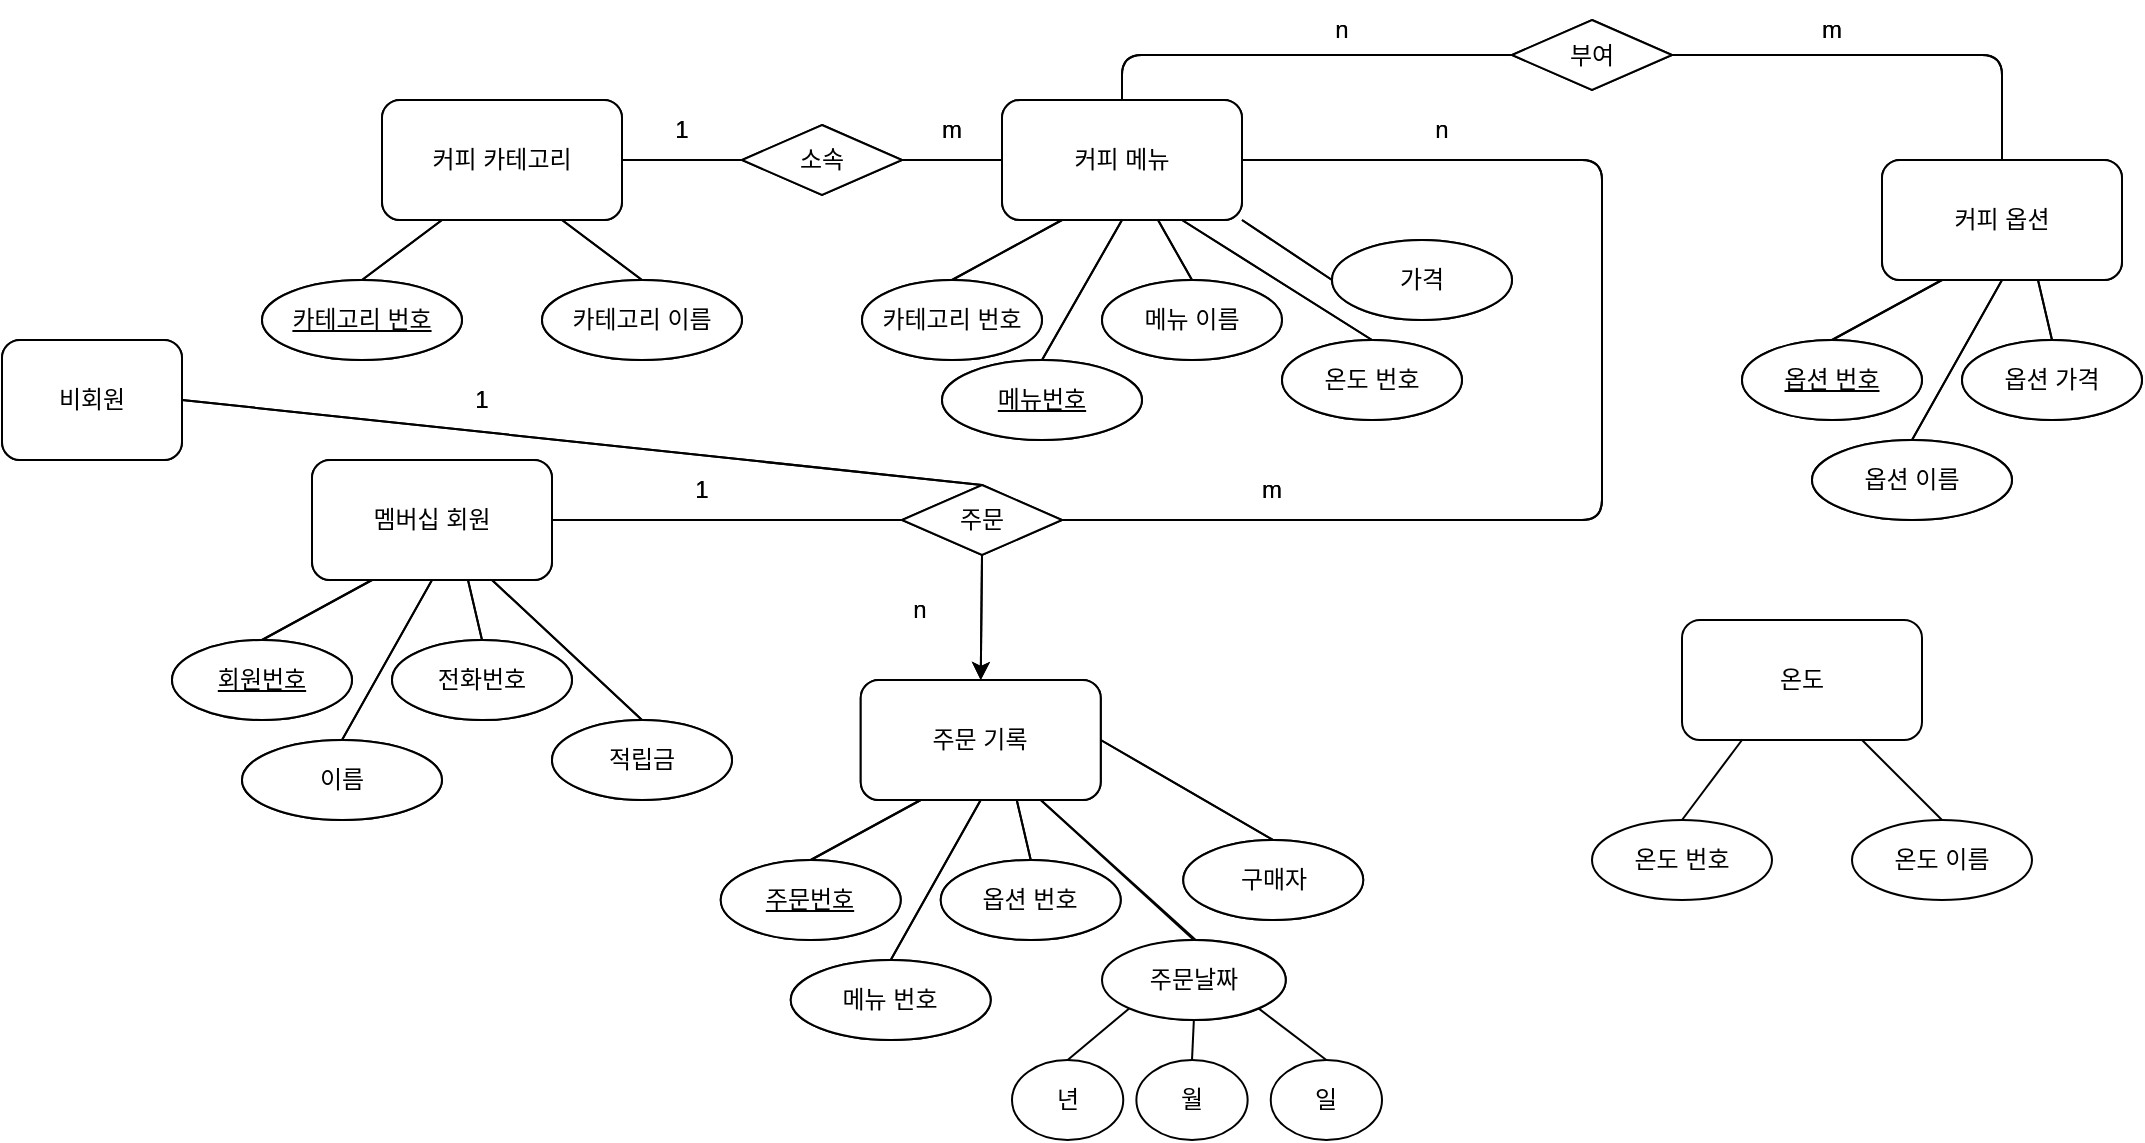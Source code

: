 <mxfile version="19.0.3" type="github">
  <diagram id="R2lEEEUBdFMjLlhIrx00" name="Page-1">
    <mxGraphModel dx="2249" dy="1931" grid="1" gridSize="10" guides="1" tooltips="1" connect="1" arrows="1" fold="1" page="1" pageScale="1" pageWidth="827" pageHeight="1169" math="0" shadow="0" extFonts="Permanent Marker^https://fonts.googleapis.com/css?family=Permanent+Marker">
      <root>
        <mxCell id="0" />
        <mxCell id="1" parent="0" />
        <mxCell id="VNDyjXSrR8N72qDSLMql-7" value="커피 카테고리" style="rounded=1;whiteSpace=wrap;html=1;gradientColor=none;direction=east;rotation=0;flipV=1;flipH=1;" parent="1" vertex="1">
          <mxGeometry x="-350" y="-820" width="120" height="60" as="geometry" />
        </mxCell>
        <mxCell id="VNDyjXSrR8N72qDSLMql-9" value="" style="endArrow=none;html=1;rounded=0;exitX=0.5;exitY=0;exitDx=0;exitDy=0;entryX=0.25;entryY=1;entryDx=0;entryDy=0;" parent="1" source="VNDyjXSrR8N72qDSLMql-10" target="VNDyjXSrR8N72qDSLMql-7" edge="1">
          <mxGeometry width="50" height="50" relative="1" as="geometry">
            <mxPoint x="-370" y="-690" as="sourcePoint" />
            <mxPoint x="-270" y="-780" as="targetPoint" />
          </mxGeometry>
        </mxCell>
        <mxCell id="VNDyjXSrR8N72qDSLMql-10" value="&lt;u&gt;카테고리 번호&lt;/u&gt;" style="ellipse;whiteSpace=wrap;html=1;rounded=0;" parent="1" vertex="1">
          <mxGeometry x="-410" y="-730" width="100" height="40" as="geometry" />
        </mxCell>
        <mxCell id="VNDyjXSrR8N72qDSLMql-12" value="카테고리 이름" style="ellipse;whiteSpace=wrap;html=1;rounded=0;" parent="1" vertex="1">
          <mxGeometry x="-270" y="-730" width="100" height="40" as="geometry" />
        </mxCell>
        <mxCell id="VNDyjXSrR8N72qDSLMql-13" value="" style="endArrow=none;html=1;rounded=0;exitX=0.5;exitY=0;exitDx=0;exitDy=0;entryX=0.75;entryY=1;entryDx=0;entryDy=0;" parent="1" source="VNDyjXSrR8N72qDSLMql-12" target="VNDyjXSrR8N72qDSLMql-7" edge="1">
          <mxGeometry width="50" height="50" relative="1" as="geometry">
            <mxPoint x="-100" y="-570" as="sourcePoint" />
            <mxPoint x="-50" y="-620" as="targetPoint" />
          </mxGeometry>
        </mxCell>
        <mxCell id="VNDyjXSrR8N72qDSLMql-14" value="커피 메뉴" style="rounded=1;whiteSpace=wrap;html=1;" parent="1" vertex="1">
          <mxGeometry x="-40" y="-820" width="120" height="60" as="geometry" />
        </mxCell>
        <mxCell id="VNDyjXSrR8N72qDSLMql-15" value="" style="endArrow=none;html=1;rounded=0;exitX=0.5;exitY=0;exitDx=0;exitDy=0;entryX=0.25;entryY=1;entryDx=0;entryDy=0;" parent="1" source="VNDyjXSrR8N72qDSLMql-16" target="VNDyjXSrR8N72qDSLMql-14" edge="1">
          <mxGeometry width="50" height="50" relative="1" as="geometry">
            <mxPoint x="-40" y="-690" as="sourcePoint" />
            <mxPoint x="10" y="-760" as="targetPoint" />
          </mxGeometry>
        </mxCell>
        <mxCell id="VNDyjXSrR8N72qDSLMql-16" value="카테고리 번호" style="ellipse;whiteSpace=wrap;html=1;rounded=0;" parent="1" vertex="1">
          <mxGeometry x="-110" y="-730" width="90" height="40" as="geometry" />
        </mxCell>
        <mxCell id="VNDyjXSrR8N72qDSLMql-17" value="&lt;u&gt;메뉴번호&lt;/u&gt;" style="ellipse;whiteSpace=wrap;html=1;rounded=0;" parent="1" vertex="1">
          <mxGeometry x="-70" y="-690" width="100" height="40" as="geometry" />
        </mxCell>
        <mxCell id="VNDyjXSrR8N72qDSLMql-18" value="" style="endArrow=none;html=1;rounded=0;exitX=0.5;exitY=0;exitDx=0;exitDy=0;entryX=0.5;entryY=1;entryDx=0;entryDy=0;" parent="1" source="VNDyjXSrR8N72qDSLMql-17" target="VNDyjXSrR8N72qDSLMql-14" edge="1">
          <mxGeometry width="50" height="50" relative="1" as="geometry">
            <mxPoint x="230" y="-570" as="sourcePoint" />
            <mxPoint x="10" y="-760" as="targetPoint" />
          </mxGeometry>
        </mxCell>
        <mxCell id="VNDyjXSrR8N72qDSLMql-19" value="메뉴 이름" style="ellipse;whiteSpace=wrap;html=1;rounded=0;" parent="1" vertex="1">
          <mxGeometry x="10" y="-730" width="90" height="40" as="geometry" />
        </mxCell>
        <mxCell id="VNDyjXSrR8N72qDSLMql-21" value="" style="endArrow=none;html=1;rounded=0;entryX=0.5;entryY=0;entryDx=0;entryDy=0;exitX=0.65;exitY=1;exitDx=0;exitDy=0;exitPerimeter=0;" parent="1" source="VNDyjXSrR8N72qDSLMql-14" target="VNDyjXSrR8N72qDSLMql-19" edge="1">
          <mxGeometry width="50" height="50" relative="1" as="geometry">
            <mxPoint x="60" y="-750" as="sourcePoint" />
            <mxPoint x="-50" y="-620" as="targetPoint" />
          </mxGeometry>
        </mxCell>
        <mxCell id="VNDyjXSrR8N72qDSLMql-22" value="" style="endArrow=none;html=1;rounded=0;entryX=0.5;entryY=0;entryDx=0;entryDy=0;exitX=0.75;exitY=1;exitDx=0;exitDy=0;" parent="1" source="VNDyjXSrR8N72qDSLMql-14" target="VNDyjXSrR8N72qDSLMql-37" edge="1">
          <mxGeometry width="50" height="50" relative="1" as="geometry">
            <mxPoint x="50" y="-770" as="sourcePoint" />
            <mxPoint x="130" y="-700" as="targetPoint" />
          </mxGeometry>
        </mxCell>
        <mxCell id="VNDyjXSrR8N72qDSLMql-23" value="소속" style="rhombus;whiteSpace=wrap;html=1;rounded=0;" parent="1" vertex="1">
          <mxGeometry x="-170" y="-807.5" width="80" height="35" as="geometry" />
        </mxCell>
        <mxCell id="VNDyjXSrR8N72qDSLMql-24" value="" style="endArrow=none;html=1;rounded=0;exitX=1;exitY=0.5;exitDx=0;exitDy=0;entryX=0;entryY=0.5;entryDx=0;entryDy=0;" parent="1" source="VNDyjXSrR8N72qDSLMql-7" target="VNDyjXSrR8N72qDSLMql-23" edge="1">
          <mxGeometry width="50" height="50" relative="1" as="geometry">
            <mxPoint x="-210" y="-780" as="sourcePoint" />
            <mxPoint x="-50" y="-620" as="targetPoint" />
          </mxGeometry>
        </mxCell>
        <mxCell id="VNDyjXSrR8N72qDSLMql-25" value="" style="endArrow=none;html=1;rounded=0;exitX=1;exitY=0.5;exitDx=0;exitDy=0;entryX=0;entryY=0.5;entryDx=0;entryDy=0;" parent="1" source="VNDyjXSrR8N72qDSLMql-23" target="VNDyjXSrR8N72qDSLMql-14" edge="1">
          <mxGeometry width="50" height="50" relative="1" as="geometry">
            <mxPoint x="-220" y="-780" as="sourcePoint" />
            <mxPoint x="-160" y="-780" as="targetPoint" />
          </mxGeometry>
        </mxCell>
        <mxCell id="VNDyjXSrR8N72qDSLMql-27" value="멤버십 회원" style="rounded=1;whiteSpace=wrap;html=1;" parent="1" vertex="1">
          <mxGeometry x="-385" y="-640" width="120" height="60" as="geometry" />
        </mxCell>
        <mxCell id="VNDyjXSrR8N72qDSLMql-28" value="" style="endArrow=none;html=1;rounded=0;exitX=0.5;exitY=0;exitDx=0;exitDy=0;entryX=0.25;entryY=1;entryDx=0;entryDy=0;" parent="1" source="VNDyjXSrR8N72qDSLMql-29" target="VNDyjXSrR8N72qDSLMql-27" edge="1">
          <mxGeometry width="50" height="50" relative="1" as="geometry">
            <mxPoint x="-385" y="-510" as="sourcePoint" />
            <mxPoint x="-335" y="-580" as="targetPoint" />
          </mxGeometry>
        </mxCell>
        <mxCell id="VNDyjXSrR8N72qDSLMql-29" value="&lt;u&gt;회원번호&lt;/u&gt;" style="ellipse;whiteSpace=wrap;html=1;rounded=0;" parent="1" vertex="1">
          <mxGeometry x="-455" y="-550" width="90" height="40" as="geometry" />
        </mxCell>
        <mxCell id="VNDyjXSrR8N72qDSLMql-30" value="이름" style="ellipse;whiteSpace=wrap;html=1;rounded=0;" parent="1" vertex="1">
          <mxGeometry x="-420" y="-500" width="100" height="40" as="geometry" />
        </mxCell>
        <mxCell id="VNDyjXSrR8N72qDSLMql-31" value="" style="endArrow=none;html=1;rounded=0;exitX=0.5;exitY=0;exitDx=0;exitDy=0;entryX=0.5;entryY=1;entryDx=0;entryDy=0;" parent="1" source="VNDyjXSrR8N72qDSLMql-30" target="VNDyjXSrR8N72qDSLMql-27" edge="1">
          <mxGeometry width="50" height="50" relative="1" as="geometry">
            <mxPoint x="-115" y="-390" as="sourcePoint" />
            <mxPoint x="-335" y="-580" as="targetPoint" />
          </mxGeometry>
        </mxCell>
        <mxCell id="VNDyjXSrR8N72qDSLMql-32" value="전화번호" style="ellipse;whiteSpace=wrap;html=1;rounded=0;" parent="1" vertex="1">
          <mxGeometry x="-345" y="-550" width="90" height="40" as="geometry" />
        </mxCell>
        <mxCell id="VNDyjXSrR8N72qDSLMql-33" value="적립금" style="ellipse;whiteSpace=wrap;html=1;rounded=0;" parent="1" vertex="1">
          <mxGeometry x="-265" y="-510" width="90" height="40" as="geometry" />
        </mxCell>
        <mxCell id="VNDyjXSrR8N72qDSLMql-34" value="" style="endArrow=none;html=1;rounded=0;entryX=0.5;entryY=0;entryDx=0;entryDy=0;exitX=0.65;exitY=1;exitDx=0;exitDy=0;exitPerimeter=0;" parent="1" source="VNDyjXSrR8N72qDSLMql-27" target="VNDyjXSrR8N72qDSLMql-32" edge="1">
          <mxGeometry width="50" height="50" relative="1" as="geometry">
            <mxPoint x="-285" y="-570" as="sourcePoint" />
            <mxPoint x="-395" y="-440" as="targetPoint" />
          </mxGeometry>
        </mxCell>
        <mxCell id="VNDyjXSrR8N72qDSLMql-35" value="" style="endArrow=none;html=1;rounded=0;entryX=0.5;entryY=0;entryDx=0;entryDy=0;exitX=0.75;exitY=1;exitDx=0;exitDy=0;" parent="1" source="VNDyjXSrR8N72qDSLMql-27" target="VNDyjXSrR8N72qDSLMql-33" edge="1">
          <mxGeometry width="50" height="50" relative="1" as="geometry">
            <mxPoint x="-295" y="-590" as="sourcePoint" />
            <mxPoint x="-190" y="-540" as="targetPoint" />
          </mxGeometry>
        </mxCell>
        <mxCell id="VNDyjXSrR8N72qDSLMql-37" value="온도" style="ellipse;whiteSpace=wrap;html=1;rounded=0;" parent="1" vertex="1">
          <mxGeometry x="100" y="-700" width="90" height="40" as="geometry" />
        </mxCell>
        <mxCell id="VNDyjXSrR8N72qDSLMql-39" value="1" style="text;html=1;strokeColor=none;fillColor=none;align=center;verticalAlign=middle;whiteSpace=wrap;rounded=0;" parent="1" vertex="1">
          <mxGeometry x="-230" y="-820" width="60" height="30" as="geometry" />
        </mxCell>
        <mxCell id="VNDyjXSrR8N72qDSLMql-40" value="m" style="text;html=1;strokeColor=none;fillColor=none;align=center;verticalAlign=middle;whiteSpace=wrap;rounded=0;" parent="1" vertex="1">
          <mxGeometry x="-95" y="-820" width="60" height="30" as="geometry" />
        </mxCell>
        <mxCell id="VNDyjXSrR8N72qDSLMql-43" value="주문 기록" style="rounded=1;whiteSpace=wrap;html=1;" parent="1" vertex="1">
          <mxGeometry x="-110.63" y="-530" width="120" height="60" as="geometry" />
        </mxCell>
        <mxCell id="VNDyjXSrR8N72qDSLMql-44" value="" style="endArrow=none;html=1;rounded=0;exitX=0.5;exitY=0;exitDx=0;exitDy=0;entryX=0.25;entryY=1;entryDx=0;entryDy=0;" parent="1" source="VNDyjXSrR8N72qDSLMql-45" target="VNDyjXSrR8N72qDSLMql-43" edge="1">
          <mxGeometry width="50" height="50" relative="1" as="geometry">
            <mxPoint x="-110.63" y="-400" as="sourcePoint" />
            <mxPoint x="-60.63" y="-470" as="targetPoint" />
          </mxGeometry>
        </mxCell>
        <mxCell id="VNDyjXSrR8N72qDSLMql-45" value="&lt;u&gt;주문번호&lt;/u&gt;" style="ellipse;whiteSpace=wrap;html=1;rounded=0;" parent="1" vertex="1">
          <mxGeometry x="-180.63" y="-440" width="90" height="40" as="geometry" />
        </mxCell>
        <mxCell id="VNDyjXSrR8N72qDSLMql-46" value="메뉴 번호" style="ellipse;whiteSpace=wrap;html=1;rounded=0;" parent="1" vertex="1">
          <mxGeometry x="-145.63" y="-390" width="100" height="40" as="geometry" />
        </mxCell>
        <mxCell id="VNDyjXSrR8N72qDSLMql-47" value="" style="endArrow=none;html=1;rounded=0;exitX=0.5;exitY=0;exitDx=0;exitDy=0;entryX=0.5;entryY=1;entryDx=0;entryDy=0;" parent="1" source="VNDyjXSrR8N72qDSLMql-46" target="VNDyjXSrR8N72qDSLMql-43" edge="1">
          <mxGeometry width="50" height="50" relative="1" as="geometry">
            <mxPoint x="159.37" y="-280" as="sourcePoint" />
            <mxPoint x="-60.63" y="-470" as="targetPoint" />
          </mxGeometry>
        </mxCell>
        <mxCell id="VNDyjXSrR8N72qDSLMql-48" value="옵션 번호" style="ellipse;whiteSpace=wrap;html=1;rounded=0;" parent="1" vertex="1">
          <mxGeometry x="-70.63" y="-440" width="90" height="40" as="geometry" />
        </mxCell>
        <mxCell id="VNDyjXSrR8N72qDSLMql-49" value="주문날짜" style="ellipse;whiteSpace=wrap;html=1;rounded=0;" parent="1" vertex="1">
          <mxGeometry x="11.87" y="-400" width="90" height="40" as="geometry" />
        </mxCell>
        <mxCell id="VNDyjXSrR8N72qDSLMql-50" value="" style="endArrow=none;html=1;rounded=0;entryX=0.5;entryY=0;entryDx=0;entryDy=0;exitX=0.65;exitY=1;exitDx=0;exitDy=0;exitPerimeter=0;" parent="1" source="VNDyjXSrR8N72qDSLMql-43" target="VNDyjXSrR8N72qDSLMql-48" edge="1">
          <mxGeometry width="50" height="50" relative="1" as="geometry">
            <mxPoint x="-10.63" y="-460" as="sourcePoint" />
            <mxPoint x="-120.63" y="-330" as="targetPoint" />
          </mxGeometry>
        </mxCell>
        <mxCell id="VNDyjXSrR8N72qDSLMql-51" value="" style="endArrow=none;html=1;rounded=0;entryX=0.5;entryY=0;entryDx=0;entryDy=0;exitX=0.75;exitY=1;exitDx=0;exitDy=0;" parent="1" source="VNDyjXSrR8N72qDSLMql-43" target="VNDyjXSrR8N72qDSLMql-49" edge="1">
          <mxGeometry width="50" height="50" relative="1" as="geometry">
            <mxPoint x="-20.63" y="-480" as="sourcePoint" />
            <mxPoint x="84.37" y="-430" as="targetPoint" />
          </mxGeometry>
        </mxCell>
        <mxCell id="VNDyjXSrR8N72qDSLMql-60" value="주문" style="rhombus;whiteSpace=wrap;html=1;rounded=0;" parent="1" vertex="1">
          <mxGeometry x="-90" y="-627.5" width="80" height="35" as="geometry" />
        </mxCell>
        <mxCell id="VNDyjXSrR8N72qDSLMql-62" value="" style="endArrow=none;html=1;exitX=1;exitY=0.5;exitDx=0;exitDy=0;entryX=0;entryY=0.5;entryDx=0;entryDy=0;startArrow=none;" parent="1" source="VNDyjXSrR8N72qDSLMql-27" target="VNDyjXSrR8N72qDSLMql-60" edge="1">
          <mxGeometry width="50" height="50" relative="1" as="geometry">
            <mxPoint x="90" y="-780" as="sourcePoint" />
            <mxPoint x="210" y="-780" as="targetPoint" />
          </mxGeometry>
        </mxCell>
        <mxCell id="VNDyjXSrR8N72qDSLMql-65" value="" style="endArrow=none;html=1;exitX=1;exitY=0.5;exitDx=0;exitDy=0;entryX=1;entryY=0.5;entryDx=0;entryDy=0;edgeStyle=orthogonalEdgeStyle;startArrow=none;" parent="1" source="VNDyjXSrR8N72qDSLMql-14" target="VNDyjXSrR8N72qDSLMql-60" edge="1">
          <mxGeometry width="50" height="50" relative="1" as="geometry">
            <mxPoint x="-255" y="-600" as="sourcePoint" />
            <mxPoint x="-190" y="-600" as="targetPoint" />
            <Array as="points">
              <mxPoint x="260" y="-790" />
              <mxPoint x="260" y="-610" />
            </Array>
          </mxGeometry>
        </mxCell>
        <mxCell id="VNDyjXSrR8N72qDSLMql-66" value="n" style="text;html=1;strokeColor=none;fillColor=none;align=center;verticalAlign=middle;whiteSpace=wrap;rounded=0;" parent="1" vertex="1">
          <mxGeometry x="150" y="-820" width="60" height="30" as="geometry" />
        </mxCell>
        <mxCell id="VNDyjXSrR8N72qDSLMql-69" value="n" style="text;html=1;strokeColor=none;fillColor=none;align=center;verticalAlign=middle;whiteSpace=wrap;rounded=0;" parent="1" vertex="1">
          <mxGeometry x="-110.63" y="-580" width="60" height="30" as="geometry" />
        </mxCell>
        <mxCell id="VNDyjXSrR8N72qDSLMql-70" value="커피 옵션" style="rounded=1;whiteSpace=wrap;html=1;" parent="1" vertex="1">
          <mxGeometry x="400" y="-790" width="120" height="60" as="geometry" />
        </mxCell>
        <mxCell id="VNDyjXSrR8N72qDSLMql-71" value="" style="endArrow=none;html=1;rounded=0;exitX=0.5;exitY=0;exitDx=0;exitDy=0;entryX=0.25;entryY=1;entryDx=0;entryDy=0;" parent="1" source="VNDyjXSrR8N72qDSLMql-72" target="VNDyjXSrR8N72qDSLMql-70" edge="1">
          <mxGeometry width="50" height="50" relative="1" as="geometry">
            <mxPoint x="400" y="-660" as="sourcePoint" />
            <mxPoint x="450" y="-730" as="targetPoint" />
          </mxGeometry>
        </mxCell>
        <mxCell id="VNDyjXSrR8N72qDSLMql-72" value="&lt;u&gt;옵션 번호&lt;/u&gt;" style="ellipse;whiteSpace=wrap;html=1;rounded=0;" parent="1" vertex="1">
          <mxGeometry x="330" y="-700" width="90" height="40" as="geometry" />
        </mxCell>
        <mxCell id="VNDyjXSrR8N72qDSLMql-73" value="옵션 이름" style="ellipse;whiteSpace=wrap;html=1;rounded=0;" parent="1" vertex="1">
          <mxGeometry x="365" y="-650" width="100" height="40" as="geometry" />
        </mxCell>
        <mxCell id="VNDyjXSrR8N72qDSLMql-74" value="" style="endArrow=none;html=1;rounded=0;exitX=0.5;exitY=0;exitDx=0;exitDy=0;entryX=0.5;entryY=1;entryDx=0;entryDy=0;" parent="1" source="VNDyjXSrR8N72qDSLMql-73" target="VNDyjXSrR8N72qDSLMql-70" edge="1">
          <mxGeometry width="50" height="50" relative="1" as="geometry">
            <mxPoint x="670" y="-540" as="sourcePoint" />
            <mxPoint x="450" y="-730" as="targetPoint" />
          </mxGeometry>
        </mxCell>
        <mxCell id="VNDyjXSrR8N72qDSLMql-75" value="옵션 가격" style="ellipse;whiteSpace=wrap;html=1;rounded=0;" parent="1" vertex="1">
          <mxGeometry x="440" y="-700" width="90" height="40" as="geometry" />
        </mxCell>
        <mxCell id="VNDyjXSrR8N72qDSLMql-77" value="" style="endArrow=none;html=1;rounded=0;entryX=0.5;entryY=0;entryDx=0;entryDy=0;exitX=0.65;exitY=1;exitDx=0;exitDy=0;exitPerimeter=0;" parent="1" source="VNDyjXSrR8N72qDSLMql-70" target="VNDyjXSrR8N72qDSLMql-75" edge="1">
          <mxGeometry width="50" height="50" relative="1" as="geometry">
            <mxPoint x="500" y="-720" as="sourcePoint" />
            <mxPoint x="390" y="-590" as="targetPoint" />
          </mxGeometry>
        </mxCell>
        <mxCell id="VNDyjXSrR8N72qDSLMql-79" value="가격" style="ellipse;whiteSpace=wrap;html=1;rounded=0;" parent="1" vertex="1">
          <mxGeometry x="125" y="-750" width="90" height="40" as="geometry" />
        </mxCell>
        <mxCell id="VNDyjXSrR8N72qDSLMql-80" value="" style="endArrow=none;html=1;rounded=0;entryX=0;entryY=0.5;entryDx=0;entryDy=0;exitX=1;exitY=1;exitDx=0;exitDy=0;" parent="1" source="VNDyjXSrR8N72qDSLMql-14" target="VNDyjXSrR8N72qDSLMql-79" edge="1">
          <mxGeometry width="50" height="50" relative="1" as="geometry">
            <mxPoint x="60" y="-750" as="sourcePoint" />
            <mxPoint x="140" y="-690" as="targetPoint" />
          </mxGeometry>
        </mxCell>
        <mxCell id="VNDyjXSrR8N72qDSLMql-86" value="부여" style="rhombus;whiteSpace=wrap;html=1;rounded=0;" parent="1" vertex="1">
          <mxGeometry x="215" y="-860" width="80" height="35" as="geometry" />
        </mxCell>
        <mxCell id="VNDyjXSrR8N72qDSLMql-87" value="" style="endArrow=none;html=1;exitX=0.5;exitY=0;exitDx=0;exitDy=0;entryX=0;entryY=0.5;entryDx=0;entryDy=0;edgeStyle=orthogonalEdgeStyle;" parent="1" source="VNDyjXSrR8N72qDSLMql-14" target="VNDyjXSrR8N72qDSLMql-86" edge="1">
          <mxGeometry width="50" height="50" relative="1" as="geometry">
            <mxPoint x="90" y="-780" as="sourcePoint" />
            <mxPoint y="-600" as="targetPoint" />
          </mxGeometry>
        </mxCell>
        <mxCell id="VNDyjXSrR8N72qDSLMql-88" value="" style="endArrow=none;html=1;exitX=0.5;exitY=0;exitDx=0;exitDy=0;entryX=1;entryY=0.5;entryDx=0;entryDy=0;edgeStyle=orthogonalEdgeStyle;" parent="1" source="VNDyjXSrR8N72qDSLMql-70" target="VNDyjXSrR8N72qDSLMql-86" edge="1">
          <mxGeometry width="50" height="50" relative="1" as="geometry">
            <mxPoint x="30" y="-810" as="sourcePoint" />
            <mxPoint x="225" y="-832.5" as="targetPoint" />
          </mxGeometry>
        </mxCell>
        <mxCell id="VNDyjXSrR8N72qDSLMql-89" value="n" style="text;html=1;strokeColor=none;fillColor=none;align=center;verticalAlign=middle;whiteSpace=wrap;rounded=0;" parent="1" vertex="1">
          <mxGeometry x="100" y="-870" width="60" height="30" as="geometry" />
        </mxCell>
        <mxCell id="VNDyjXSrR8N72qDSLMql-90" value="m" style="text;html=1;strokeColor=none;fillColor=none;align=center;verticalAlign=middle;whiteSpace=wrap;rounded=0;" parent="1" vertex="1">
          <mxGeometry x="345" y="-870" width="60" height="30" as="geometry" />
        </mxCell>
        <mxCell id="VNDyjXSrR8N72qDSLMql-91" value="비회원" style="rounded=1;whiteSpace=wrap;html=1;" parent="1" vertex="1">
          <mxGeometry x="-540" y="-700" width="90" height="60" as="geometry" />
        </mxCell>
        <mxCell id="VNDyjXSrR8N72qDSLMql-92" value="구매자" style="ellipse;whiteSpace=wrap;html=1;rounded=0;" parent="1" vertex="1">
          <mxGeometry x="50.62" y="-450" width="90" height="40" as="geometry" />
        </mxCell>
        <mxCell id="VNDyjXSrR8N72qDSLMql-93" value="" style="endArrow=none;html=1;exitX=0.5;exitY=0;exitDx=0;exitDy=0;entryX=1;entryY=0.5;entryDx=0;entryDy=0;" parent="1" source="VNDyjXSrR8N72qDSLMql-92" target="VNDyjXSrR8N72qDSLMql-43" edge="1">
          <mxGeometry width="50" height="50" relative="1" as="geometry">
            <mxPoint x="180.62" y="-640" as="sourcePoint" />
            <mxPoint x="230.62" y="-690" as="targetPoint" />
          </mxGeometry>
        </mxCell>
        <mxCell id="VNDyjXSrR8N72qDSLMql-95" value="" style="endArrow=none;html=1;exitX=0.5;exitY=0;exitDx=0;exitDy=0;entryX=0.5;entryY=1;entryDx=0;entryDy=0;startArrow=classic;startFill=1;" parent="1" source="VNDyjXSrR8N72qDSLMql-43" target="VNDyjXSrR8N72qDSLMql-60" edge="1">
          <mxGeometry width="50" height="50" relative="1" as="geometry">
            <mxPoint x="-80" y="-500" as="sourcePoint" />
            <mxPoint x="-30" y="-550" as="targetPoint" />
          </mxGeometry>
        </mxCell>
        <mxCell id="0P3MFjuRCQ5Sx7P-Q-32-2" value="1" style="text;html=1;strokeColor=none;fillColor=none;align=center;verticalAlign=middle;whiteSpace=wrap;rounded=0;" parent="1" vertex="1">
          <mxGeometry x="-220" y="-640" width="60" height="30" as="geometry" />
        </mxCell>
        <mxCell id="0P3MFjuRCQ5Sx7P-Q-32-8" value="m" style="text;html=1;strokeColor=none;fillColor=none;align=center;verticalAlign=middle;whiteSpace=wrap;rounded=0;" parent="1" vertex="1">
          <mxGeometry x="65" y="-640" width="60" height="30" as="geometry" />
        </mxCell>
        <mxCell id="0P3MFjuRCQ5Sx7P-Q-32-9" value="" style="endArrow=none;html=1;exitX=1;exitY=0.5;exitDx=0;exitDy=0;edgeStyle=orthogonalEdgeStyle;" parent="1" source="VNDyjXSrR8N72qDSLMql-14" edge="1">
          <mxGeometry width="50" height="50" relative="1" as="geometry">
            <mxPoint x="80" y="-790" as="sourcePoint" />
            <mxPoint x="80" y="-790" as="targetPoint" />
            <Array as="points" />
          </mxGeometry>
        </mxCell>
        <mxCell id="0P3MFjuRCQ5Sx7P-Q-32-10" value="1" style="text;html=1;strokeColor=none;fillColor=none;align=center;verticalAlign=middle;whiteSpace=wrap;rounded=0;" parent="1" vertex="1">
          <mxGeometry x="-330" y="-685" width="60" height="30" as="geometry" />
        </mxCell>
        <mxCell id="0P3MFjuRCQ5Sx7P-Q-32-18" value="" style="endArrow=none;html=1;rounded=0;exitX=1;exitY=0.5;exitDx=0;exitDy=0;entryX=0.5;entryY=0;entryDx=0;entryDy=0;" parent="1" source="VNDyjXSrR8N72qDSLMql-91" target="VNDyjXSrR8N72qDSLMql-60" edge="1">
          <mxGeometry width="50" height="50" relative="1" as="geometry">
            <mxPoint y="-600" as="sourcePoint" />
            <mxPoint x="50" y="-650" as="targetPoint" />
          </mxGeometry>
        </mxCell>
        <mxCell id="_uLtGZnAYqpJWhKQmBAT-1" value="커피 카테고리" style="rounded=1;whiteSpace=wrap;html=1;gradientColor=none;direction=east;rotation=0;flipV=1;flipH=1;" parent="1" vertex="1">
          <mxGeometry x="-350" y="-820" width="120" height="60" as="geometry" />
        </mxCell>
        <mxCell id="_uLtGZnAYqpJWhKQmBAT-2" value="" style="endArrow=none;html=1;rounded=0;exitX=0.5;exitY=0;exitDx=0;exitDy=0;entryX=0.25;entryY=1;entryDx=0;entryDy=0;" parent="1" source="_uLtGZnAYqpJWhKQmBAT-3" target="_uLtGZnAYqpJWhKQmBAT-1" edge="1">
          <mxGeometry width="50" height="50" relative="1" as="geometry">
            <mxPoint x="-370" y="-690" as="sourcePoint" />
            <mxPoint x="-270" y="-780" as="targetPoint" />
          </mxGeometry>
        </mxCell>
        <mxCell id="_uLtGZnAYqpJWhKQmBAT-3" value="&lt;u&gt;카테고리 번호&lt;/u&gt;" style="ellipse;whiteSpace=wrap;html=1;rounded=0;" parent="1" vertex="1">
          <mxGeometry x="-410" y="-730" width="100" height="40" as="geometry" />
        </mxCell>
        <mxCell id="_uLtGZnAYqpJWhKQmBAT-4" value="카테고리 이름" style="ellipse;whiteSpace=wrap;html=1;rounded=0;" parent="1" vertex="1">
          <mxGeometry x="-270" y="-730" width="100" height="40" as="geometry" />
        </mxCell>
        <mxCell id="_uLtGZnAYqpJWhKQmBAT-5" value="" style="endArrow=none;html=1;rounded=0;exitX=0.5;exitY=0;exitDx=0;exitDy=0;entryX=0.75;entryY=1;entryDx=0;entryDy=0;" parent="1" source="_uLtGZnAYqpJWhKQmBAT-4" target="_uLtGZnAYqpJWhKQmBAT-1" edge="1">
          <mxGeometry width="50" height="50" relative="1" as="geometry">
            <mxPoint x="-100" y="-570" as="sourcePoint" />
            <mxPoint x="-50" y="-620" as="targetPoint" />
          </mxGeometry>
        </mxCell>
        <mxCell id="_uLtGZnAYqpJWhKQmBAT-6" value="커피 메뉴" style="rounded=1;whiteSpace=wrap;html=1;" parent="1" vertex="1">
          <mxGeometry x="-40" y="-820" width="120" height="60" as="geometry" />
        </mxCell>
        <mxCell id="_uLtGZnAYqpJWhKQmBAT-7" value="" style="endArrow=none;html=1;rounded=0;exitX=0.5;exitY=0;exitDx=0;exitDy=0;entryX=0.25;entryY=1;entryDx=0;entryDy=0;" parent="1" source="_uLtGZnAYqpJWhKQmBAT-8" target="_uLtGZnAYqpJWhKQmBAT-6" edge="1">
          <mxGeometry width="50" height="50" relative="1" as="geometry">
            <mxPoint x="-40" y="-690" as="sourcePoint" />
            <mxPoint x="10" y="-760" as="targetPoint" />
          </mxGeometry>
        </mxCell>
        <mxCell id="_uLtGZnAYqpJWhKQmBAT-8" value="카테고리 번호" style="ellipse;whiteSpace=wrap;html=1;rounded=0;" parent="1" vertex="1">
          <mxGeometry x="-110" y="-730" width="90" height="40" as="geometry" />
        </mxCell>
        <mxCell id="_uLtGZnAYqpJWhKQmBAT-9" value="&lt;u&gt;메뉴번호&lt;/u&gt;" style="ellipse;whiteSpace=wrap;html=1;rounded=0;" parent="1" vertex="1">
          <mxGeometry x="-70" y="-690" width="100" height="40" as="geometry" />
        </mxCell>
        <mxCell id="_uLtGZnAYqpJWhKQmBAT-10" value="" style="endArrow=none;html=1;rounded=0;exitX=0.5;exitY=0;exitDx=0;exitDy=0;entryX=0.5;entryY=1;entryDx=0;entryDy=0;" parent="1" source="_uLtGZnAYqpJWhKQmBAT-9" target="_uLtGZnAYqpJWhKQmBAT-6" edge="1">
          <mxGeometry width="50" height="50" relative="1" as="geometry">
            <mxPoint x="230" y="-570" as="sourcePoint" />
            <mxPoint x="10" y="-760" as="targetPoint" />
          </mxGeometry>
        </mxCell>
        <mxCell id="_uLtGZnAYqpJWhKQmBAT-11" value="메뉴 이름" style="ellipse;whiteSpace=wrap;html=1;rounded=0;" parent="1" vertex="1">
          <mxGeometry x="10" y="-730" width="90" height="40" as="geometry" />
        </mxCell>
        <mxCell id="_uLtGZnAYqpJWhKQmBAT-12" value="" style="endArrow=none;html=1;rounded=0;entryX=0.5;entryY=0;entryDx=0;entryDy=0;exitX=0.65;exitY=1;exitDx=0;exitDy=0;exitPerimeter=0;" parent="1" source="_uLtGZnAYqpJWhKQmBAT-6" target="_uLtGZnAYqpJWhKQmBAT-11" edge="1">
          <mxGeometry width="50" height="50" relative="1" as="geometry">
            <mxPoint x="60" y="-750" as="sourcePoint" />
            <mxPoint x="-50" y="-620" as="targetPoint" />
          </mxGeometry>
        </mxCell>
        <mxCell id="_uLtGZnAYqpJWhKQmBAT-13" value="" style="endArrow=none;html=1;rounded=0;entryX=0.5;entryY=0;entryDx=0;entryDy=0;exitX=0.75;exitY=1;exitDx=0;exitDy=0;" parent="1" source="_uLtGZnAYqpJWhKQmBAT-6" target="_uLtGZnAYqpJWhKQmBAT-26" edge="1">
          <mxGeometry width="50" height="50" relative="1" as="geometry">
            <mxPoint x="50" y="-770" as="sourcePoint" />
            <mxPoint x="130" y="-700" as="targetPoint" />
          </mxGeometry>
        </mxCell>
        <mxCell id="_uLtGZnAYqpJWhKQmBAT-14" value="소속" style="rhombus;whiteSpace=wrap;html=1;rounded=0;" parent="1" vertex="1">
          <mxGeometry x="-170" y="-807.5" width="80" height="35" as="geometry" />
        </mxCell>
        <mxCell id="_uLtGZnAYqpJWhKQmBAT-15" value="" style="endArrow=none;html=1;rounded=0;exitX=1;exitY=0.5;exitDx=0;exitDy=0;entryX=0;entryY=0.5;entryDx=0;entryDy=0;" parent="1" source="_uLtGZnAYqpJWhKQmBAT-1" target="_uLtGZnAYqpJWhKQmBAT-14" edge="1">
          <mxGeometry width="50" height="50" relative="1" as="geometry">
            <mxPoint x="-210" y="-780" as="sourcePoint" />
            <mxPoint x="-50" y="-620" as="targetPoint" />
          </mxGeometry>
        </mxCell>
        <mxCell id="_uLtGZnAYqpJWhKQmBAT-16" value="" style="endArrow=none;html=1;rounded=0;exitX=1;exitY=0.5;exitDx=0;exitDy=0;entryX=0;entryY=0.5;entryDx=0;entryDy=0;" parent="1" source="_uLtGZnAYqpJWhKQmBAT-14" target="_uLtGZnAYqpJWhKQmBAT-6" edge="1">
          <mxGeometry width="50" height="50" relative="1" as="geometry">
            <mxPoint x="-220" y="-780" as="sourcePoint" />
            <mxPoint x="-160" y="-780" as="targetPoint" />
          </mxGeometry>
        </mxCell>
        <mxCell id="_uLtGZnAYqpJWhKQmBAT-17" value="멤버십 회원" style="rounded=1;whiteSpace=wrap;html=1;" parent="1" vertex="1">
          <mxGeometry x="-385" y="-640" width="120" height="60" as="geometry" />
        </mxCell>
        <mxCell id="_uLtGZnAYqpJWhKQmBAT-18" value="" style="endArrow=none;html=1;rounded=0;exitX=0.5;exitY=0;exitDx=0;exitDy=0;entryX=0.25;entryY=1;entryDx=0;entryDy=0;" parent="1" source="_uLtGZnAYqpJWhKQmBAT-19" target="_uLtGZnAYqpJWhKQmBAT-17" edge="1">
          <mxGeometry width="50" height="50" relative="1" as="geometry">
            <mxPoint x="-385" y="-510" as="sourcePoint" />
            <mxPoint x="-335" y="-580" as="targetPoint" />
          </mxGeometry>
        </mxCell>
        <mxCell id="_uLtGZnAYqpJWhKQmBAT-19" value="&lt;u&gt;회원번호&lt;/u&gt;" style="ellipse;whiteSpace=wrap;html=1;rounded=0;" parent="1" vertex="1">
          <mxGeometry x="-455" y="-550" width="90" height="40" as="geometry" />
        </mxCell>
        <mxCell id="_uLtGZnAYqpJWhKQmBAT-20" value="이름" style="ellipse;whiteSpace=wrap;html=1;rounded=0;" parent="1" vertex="1">
          <mxGeometry x="-420" y="-500" width="100" height="40" as="geometry" />
        </mxCell>
        <mxCell id="_uLtGZnAYqpJWhKQmBAT-21" value="" style="endArrow=none;html=1;rounded=0;exitX=0.5;exitY=0;exitDx=0;exitDy=0;entryX=0.5;entryY=1;entryDx=0;entryDy=0;" parent="1" source="_uLtGZnAYqpJWhKQmBAT-20" target="_uLtGZnAYqpJWhKQmBAT-17" edge="1">
          <mxGeometry width="50" height="50" relative="1" as="geometry">
            <mxPoint x="-115" y="-390" as="sourcePoint" />
            <mxPoint x="-335" y="-580" as="targetPoint" />
          </mxGeometry>
        </mxCell>
        <mxCell id="_uLtGZnAYqpJWhKQmBAT-22" value="전화번호" style="ellipse;whiteSpace=wrap;html=1;rounded=0;" parent="1" vertex="1">
          <mxGeometry x="-345" y="-550" width="90" height="40" as="geometry" />
        </mxCell>
        <mxCell id="_uLtGZnAYqpJWhKQmBAT-23" value="적립금" style="ellipse;whiteSpace=wrap;html=1;rounded=0;" parent="1" vertex="1">
          <mxGeometry x="-265" y="-510" width="90" height="40" as="geometry" />
        </mxCell>
        <mxCell id="_uLtGZnAYqpJWhKQmBAT-24" value="" style="endArrow=none;html=1;rounded=0;entryX=0.5;entryY=0;entryDx=0;entryDy=0;exitX=0.65;exitY=1;exitDx=0;exitDy=0;exitPerimeter=0;" parent="1" source="_uLtGZnAYqpJWhKQmBAT-17" target="_uLtGZnAYqpJWhKQmBAT-22" edge="1">
          <mxGeometry width="50" height="50" relative="1" as="geometry">
            <mxPoint x="-285" y="-570" as="sourcePoint" />
            <mxPoint x="-395" y="-440" as="targetPoint" />
          </mxGeometry>
        </mxCell>
        <mxCell id="_uLtGZnAYqpJWhKQmBAT-25" value="" style="endArrow=none;html=1;rounded=0;entryX=0.5;entryY=0;entryDx=0;entryDy=0;exitX=0.75;exitY=1;exitDx=0;exitDy=0;" parent="1" source="_uLtGZnAYqpJWhKQmBAT-17" target="_uLtGZnAYqpJWhKQmBAT-23" edge="1">
          <mxGeometry width="50" height="50" relative="1" as="geometry">
            <mxPoint x="-295" y="-590" as="sourcePoint" />
            <mxPoint x="-190" y="-540" as="targetPoint" />
          </mxGeometry>
        </mxCell>
        <mxCell id="_uLtGZnAYqpJWhKQmBAT-26" value="온도 번호" style="ellipse;whiteSpace=wrap;html=1;rounded=0;" parent="1" vertex="1">
          <mxGeometry x="100" y="-700" width="90" height="40" as="geometry" />
        </mxCell>
        <mxCell id="_uLtGZnAYqpJWhKQmBAT-27" value="1" style="text;html=1;strokeColor=none;fillColor=none;align=center;verticalAlign=middle;whiteSpace=wrap;rounded=0;" parent="1" vertex="1">
          <mxGeometry x="-230" y="-820" width="60" height="30" as="geometry" />
        </mxCell>
        <mxCell id="_uLtGZnAYqpJWhKQmBAT-28" value="m" style="text;html=1;strokeColor=none;fillColor=none;align=center;verticalAlign=middle;whiteSpace=wrap;rounded=0;" parent="1" vertex="1">
          <mxGeometry x="-95" y="-820" width="60" height="30" as="geometry" />
        </mxCell>
        <mxCell id="_uLtGZnAYqpJWhKQmBAT-29" value="주문 기록" style="rounded=1;whiteSpace=wrap;html=1;" parent="1" vertex="1">
          <mxGeometry x="-110.63" y="-530" width="120" height="60" as="geometry" />
        </mxCell>
        <mxCell id="_uLtGZnAYqpJWhKQmBAT-30" value="" style="endArrow=none;html=1;rounded=0;exitX=0.5;exitY=0;exitDx=0;exitDy=0;entryX=0.25;entryY=1;entryDx=0;entryDy=0;" parent="1" source="_uLtGZnAYqpJWhKQmBAT-31" target="_uLtGZnAYqpJWhKQmBAT-29" edge="1">
          <mxGeometry width="50" height="50" relative="1" as="geometry">
            <mxPoint x="-110.63" y="-400" as="sourcePoint" />
            <mxPoint x="-60.63" y="-470" as="targetPoint" />
          </mxGeometry>
        </mxCell>
        <mxCell id="_uLtGZnAYqpJWhKQmBAT-31" value="&lt;u&gt;주문번호&lt;/u&gt;" style="ellipse;whiteSpace=wrap;html=1;rounded=0;" parent="1" vertex="1">
          <mxGeometry x="-180.63" y="-440" width="90" height="40" as="geometry" />
        </mxCell>
        <mxCell id="_uLtGZnAYqpJWhKQmBAT-32" value="메뉴 번호" style="ellipse;whiteSpace=wrap;html=1;rounded=0;" parent="1" vertex="1">
          <mxGeometry x="-145.63" y="-390" width="100" height="40" as="geometry" />
        </mxCell>
        <mxCell id="_uLtGZnAYqpJWhKQmBAT-33" value="" style="endArrow=none;html=1;rounded=0;exitX=0.5;exitY=0;exitDx=0;exitDy=0;entryX=0.5;entryY=1;entryDx=0;entryDy=0;" parent="1" source="_uLtGZnAYqpJWhKQmBAT-32" target="_uLtGZnAYqpJWhKQmBAT-29" edge="1">
          <mxGeometry width="50" height="50" relative="1" as="geometry">
            <mxPoint x="159.37" y="-280" as="sourcePoint" />
            <mxPoint x="-60.63" y="-470" as="targetPoint" />
          </mxGeometry>
        </mxCell>
        <mxCell id="_uLtGZnAYqpJWhKQmBAT-34" value="옵션 번호" style="ellipse;whiteSpace=wrap;html=1;rounded=0;" parent="1" vertex="1">
          <mxGeometry x="-70.63" y="-440" width="90" height="40" as="geometry" />
        </mxCell>
        <mxCell id="_uLtGZnAYqpJWhKQmBAT-35" value="주문날짜" style="ellipse;whiteSpace=wrap;html=1;rounded=0;" parent="1" vertex="1">
          <mxGeometry x="10" y="-400" width="91.87" height="40" as="geometry" />
        </mxCell>
        <mxCell id="_uLtGZnAYqpJWhKQmBAT-36" value="" style="endArrow=none;html=1;rounded=0;entryX=0.5;entryY=0;entryDx=0;entryDy=0;exitX=0.65;exitY=1;exitDx=0;exitDy=0;exitPerimeter=0;" parent="1" source="_uLtGZnAYqpJWhKQmBAT-29" target="_uLtGZnAYqpJWhKQmBAT-34" edge="1">
          <mxGeometry width="50" height="50" relative="1" as="geometry">
            <mxPoint x="-10.63" y="-460" as="sourcePoint" />
            <mxPoint x="-120.63" y="-330" as="targetPoint" />
          </mxGeometry>
        </mxCell>
        <mxCell id="_uLtGZnAYqpJWhKQmBAT-37" value="" style="endArrow=none;html=1;rounded=0;entryX=0.5;entryY=0;entryDx=0;entryDy=0;exitX=0.75;exitY=1;exitDx=0;exitDy=0;" parent="1" source="_uLtGZnAYqpJWhKQmBAT-29" target="_uLtGZnAYqpJWhKQmBAT-35" edge="1">
          <mxGeometry width="50" height="50" relative="1" as="geometry">
            <mxPoint x="-20.63" y="-480" as="sourcePoint" />
            <mxPoint x="84.37" y="-430" as="targetPoint" />
          </mxGeometry>
        </mxCell>
        <mxCell id="_uLtGZnAYqpJWhKQmBAT-38" value="주문" style="rhombus;whiteSpace=wrap;html=1;rounded=0;" parent="1" vertex="1">
          <mxGeometry x="-90" y="-627.5" width="80" height="35" as="geometry" />
        </mxCell>
        <mxCell id="_uLtGZnAYqpJWhKQmBAT-39" value="" style="endArrow=none;html=1;exitX=1;exitY=0.5;exitDx=0;exitDy=0;entryX=0;entryY=0.5;entryDx=0;entryDy=0;startArrow=none;" parent="1" source="_uLtGZnAYqpJWhKQmBAT-17" target="_uLtGZnAYqpJWhKQmBAT-38" edge="1">
          <mxGeometry width="50" height="50" relative="1" as="geometry">
            <mxPoint x="90" y="-780" as="sourcePoint" />
            <mxPoint x="210" y="-780" as="targetPoint" />
          </mxGeometry>
        </mxCell>
        <mxCell id="_uLtGZnAYqpJWhKQmBAT-40" value="" style="endArrow=none;html=1;exitX=1;exitY=0.5;exitDx=0;exitDy=0;entryX=1;entryY=0.5;entryDx=0;entryDy=0;edgeStyle=orthogonalEdgeStyle;startArrow=none;" parent="1" source="_uLtGZnAYqpJWhKQmBAT-6" target="_uLtGZnAYqpJWhKQmBAT-38" edge="1">
          <mxGeometry width="50" height="50" relative="1" as="geometry">
            <mxPoint x="-255" y="-600" as="sourcePoint" />
            <mxPoint x="-190" y="-600" as="targetPoint" />
            <Array as="points">
              <mxPoint x="260" y="-790" />
              <mxPoint x="260" y="-610" />
            </Array>
          </mxGeometry>
        </mxCell>
        <mxCell id="_uLtGZnAYqpJWhKQmBAT-41" value="n" style="text;html=1;strokeColor=none;fillColor=none;align=center;verticalAlign=middle;whiteSpace=wrap;rounded=0;" parent="1" vertex="1">
          <mxGeometry x="150" y="-820" width="60" height="30" as="geometry" />
        </mxCell>
        <mxCell id="_uLtGZnAYqpJWhKQmBAT-42" value="n" style="text;html=1;strokeColor=none;fillColor=none;align=center;verticalAlign=middle;whiteSpace=wrap;rounded=0;" parent="1" vertex="1">
          <mxGeometry x="-110.63" y="-580" width="60" height="30" as="geometry" />
        </mxCell>
        <mxCell id="_uLtGZnAYqpJWhKQmBAT-43" value="커피 옵션" style="rounded=1;whiteSpace=wrap;html=1;" parent="1" vertex="1">
          <mxGeometry x="400" y="-790" width="120" height="60" as="geometry" />
        </mxCell>
        <mxCell id="_uLtGZnAYqpJWhKQmBAT-44" value="" style="endArrow=none;html=1;rounded=0;exitX=0.5;exitY=0;exitDx=0;exitDy=0;entryX=0.25;entryY=1;entryDx=0;entryDy=0;" parent="1" source="_uLtGZnAYqpJWhKQmBAT-45" target="_uLtGZnAYqpJWhKQmBAT-43" edge="1">
          <mxGeometry width="50" height="50" relative="1" as="geometry">
            <mxPoint x="400" y="-660" as="sourcePoint" />
            <mxPoint x="450" y="-730" as="targetPoint" />
          </mxGeometry>
        </mxCell>
        <mxCell id="_uLtGZnAYqpJWhKQmBAT-45" value="&lt;u&gt;옵션 번호&lt;/u&gt;" style="ellipse;whiteSpace=wrap;html=1;rounded=0;" parent="1" vertex="1">
          <mxGeometry x="330" y="-700" width="90" height="40" as="geometry" />
        </mxCell>
        <mxCell id="_uLtGZnAYqpJWhKQmBAT-46" value="옵션 이름" style="ellipse;whiteSpace=wrap;html=1;rounded=0;" parent="1" vertex="1">
          <mxGeometry x="365" y="-650" width="100" height="40" as="geometry" />
        </mxCell>
        <mxCell id="_uLtGZnAYqpJWhKQmBAT-47" value="" style="endArrow=none;html=1;rounded=0;exitX=0.5;exitY=0;exitDx=0;exitDy=0;entryX=0.5;entryY=1;entryDx=0;entryDy=0;" parent="1" source="_uLtGZnAYqpJWhKQmBAT-46" target="_uLtGZnAYqpJWhKQmBAT-43" edge="1">
          <mxGeometry width="50" height="50" relative="1" as="geometry">
            <mxPoint x="670" y="-540" as="sourcePoint" />
            <mxPoint x="450" y="-730" as="targetPoint" />
          </mxGeometry>
        </mxCell>
        <mxCell id="_uLtGZnAYqpJWhKQmBAT-48" value="옵션 가격" style="ellipse;whiteSpace=wrap;html=1;rounded=0;" parent="1" vertex="1">
          <mxGeometry x="440" y="-700" width="90" height="40" as="geometry" />
        </mxCell>
        <mxCell id="_uLtGZnAYqpJWhKQmBAT-49" value="" style="endArrow=none;html=1;rounded=0;entryX=0.5;entryY=0;entryDx=0;entryDy=0;exitX=0.65;exitY=1;exitDx=0;exitDy=0;exitPerimeter=0;" parent="1" source="_uLtGZnAYqpJWhKQmBAT-43" target="_uLtGZnAYqpJWhKQmBAT-48" edge="1">
          <mxGeometry width="50" height="50" relative="1" as="geometry">
            <mxPoint x="500" y="-720" as="sourcePoint" />
            <mxPoint x="390" y="-590" as="targetPoint" />
          </mxGeometry>
        </mxCell>
        <mxCell id="_uLtGZnAYqpJWhKQmBAT-50" value="가격" style="ellipse;whiteSpace=wrap;html=1;rounded=0;" parent="1" vertex="1">
          <mxGeometry x="125" y="-750" width="90" height="40" as="geometry" />
        </mxCell>
        <mxCell id="_uLtGZnAYqpJWhKQmBAT-51" value="" style="endArrow=none;html=1;rounded=0;entryX=0;entryY=0.5;entryDx=0;entryDy=0;exitX=1;exitY=1;exitDx=0;exitDy=0;" parent="1" source="_uLtGZnAYqpJWhKQmBAT-6" target="_uLtGZnAYqpJWhKQmBAT-50" edge="1">
          <mxGeometry width="50" height="50" relative="1" as="geometry">
            <mxPoint x="60" y="-750" as="sourcePoint" />
            <mxPoint x="140" y="-690" as="targetPoint" />
          </mxGeometry>
        </mxCell>
        <mxCell id="_uLtGZnAYqpJWhKQmBAT-52" value="부여" style="rhombus;whiteSpace=wrap;html=1;rounded=0;" parent="1" vertex="1">
          <mxGeometry x="215" y="-860" width="80" height="35" as="geometry" />
        </mxCell>
        <mxCell id="_uLtGZnAYqpJWhKQmBAT-53" value="" style="endArrow=none;html=1;exitX=0.5;exitY=0;exitDx=0;exitDy=0;entryX=0;entryY=0.5;entryDx=0;entryDy=0;edgeStyle=orthogonalEdgeStyle;" parent="1" source="_uLtGZnAYqpJWhKQmBAT-6" target="_uLtGZnAYqpJWhKQmBAT-52" edge="1">
          <mxGeometry width="50" height="50" relative="1" as="geometry">
            <mxPoint x="90" y="-780" as="sourcePoint" />
            <mxPoint y="-600" as="targetPoint" />
          </mxGeometry>
        </mxCell>
        <mxCell id="_uLtGZnAYqpJWhKQmBAT-54" value="" style="endArrow=none;html=1;exitX=0.5;exitY=0;exitDx=0;exitDy=0;entryX=1;entryY=0.5;entryDx=0;entryDy=0;edgeStyle=orthogonalEdgeStyle;" parent="1" source="_uLtGZnAYqpJWhKQmBAT-43" target="_uLtGZnAYqpJWhKQmBAT-52" edge="1">
          <mxGeometry width="50" height="50" relative="1" as="geometry">
            <mxPoint x="30" y="-810" as="sourcePoint" />
            <mxPoint x="225" y="-832.5" as="targetPoint" />
          </mxGeometry>
        </mxCell>
        <mxCell id="_uLtGZnAYqpJWhKQmBAT-55" value="n" style="text;html=1;strokeColor=none;fillColor=none;align=center;verticalAlign=middle;whiteSpace=wrap;rounded=0;" parent="1" vertex="1">
          <mxGeometry x="100" y="-870" width="60" height="30" as="geometry" />
        </mxCell>
        <mxCell id="_uLtGZnAYqpJWhKQmBAT-56" value="m" style="text;html=1;strokeColor=none;fillColor=none;align=center;verticalAlign=middle;whiteSpace=wrap;rounded=0;" parent="1" vertex="1">
          <mxGeometry x="345" y="-870" width="60" height="30" as="geometry" />
        </mxCell>
        <mxCell id="_uLtGZnAYqpJWhKQmBAT-57" value="비회원" style="rounded=1;whiteSpace=wrap;html=1;" parent="1" vertex="1">
          <mxGeometry x="-540" y="-700" width="90" height="60" as="geometry" />
        </mxCell>
        <mxCell id="_uLtGZnAYqpJWhKQmBAT-58" value="구매자" style="ellipse;whiteSpace=wrap;html=1;rounded=0;" parent="1" vertex="1">
          <mxGeometry x="50.62" y="-450" width="90" height="40" as="geometry" />
        </mxCell>
        <mxCell id="_uLtGZnAYqpJWhKQmBAT-59" value="" style="endArrow=none;html=1;exitX=0.5;exitY=0;exitDx=0;exitDy=0;entryX=1;entryY=0.5;entryDx=0;entryDy=0;" parent="1" source="_uLtGZnAYqpJWhKQmBAT-58" target="_uLtGZnAYqpJWhKQmBAT-29" edge="1">
          <mxGeometry width="50" height="50" relative="1" as="geometry">
            <mxPoint x="180.62" y="-640" as="sourcePoint" />
            <mxPoint x="230.62" y="-690" as="targetPoint" />
          </mxGeometry>
        </mxCell>
        <mxCell id="_uLtGZnAYqpJWhKQmBAT-60" value="" style="endArrow=none;html=1;exitX=0.5;exitY=0;exitDx=0;exitDy=0;entryX=0.5;entryY=1;entryDx=0;entryDy=0;startArrow=classic;startFill=1;" parent="1" source="_uLtGZnAYqpJWhKQmBAT-29" target="_uLtGZnAYqpJWhKQmBAT-38" edge="1">
          <mxGeometry width="50" height="50" relative="1" as="geometry">
            <mxPoint x="-80" y="-500" as="sourcePoint" />
            <mxPoint x="-30" y="-550" as="targetPoint" />
          </mxGeometry>
        </mxCell>
        <mxCell id="_uLtGZnAYqpJWhKQmBAT-61" value="1" style="text;html=1;strokeColor=none;fillColor=none;align=center;verticalAlign=middle;whiteSpace=wrap;rounded=0;" parent="1" vertex="1">
          <mxGeometry x="-220" y="-640" width="60" height="30" as="geometry" />
        </mxCell>
        <mxCell id="_uLtGZnAYqpJWhKQmBAT-62" value="m" style="text;html=1;strokeColor=none;fillColor=none;align=center;verticalAlign=middle;whiteSpace=wrap;rounded=0;" parent="1" vertex="1">
          <mxGeometry x="65" y="-640" width="60" height="30" as="geometry" />
        </mxCell>
        <mxCell id="_uLtGZnAYqpJWhKQmBAT-63" value="" style="endArrow=none;html=1;exitX=1;exitY=0.5;exitDx=0;exitDy=0;edgeStyle=orthogonalEdgeStyle;" parent="1" source="_uLtGZnAYqpJWhKQmBAT-6" edge="1">
          <mxGeometry width="50" height="50" relative="1" as="geometry">
            <mxPoint x="80" y="-790" as="sourcePoint" />
            <mxPoint x="80" y="-790" as="targetPoint" />
            <Array as="points" />
          </mxGeometry>
        </mxCell>
        <mxCell id="_uLtGZnAYqpJWhKQmBAT-64" value="1" style="text;html=1;strokeColor=none;fillColor=none;align=center;verticalAlign=middle;whiteSpace=wrap;rounded=0;" parent="1" vertex="1">
          <mxGeometry x="-330" y="-685" width="60" height="30" as="geometry" />
        </mxCell>
        <mxCell id="_uLtGZnAYqpJWhKQmBAT-65" value="" style="endArrow=none;html=1;rounded=0;exitX=1;exitY=0.5;exitDx=0;exitDy=0;entryX=0.5;entryY=0;entryDx=0;entryDy=0;" parent="1" source="_uLtGZnAYqpJWhKQmBAT-57" target="_uLtGZnAYqpJWhKQmBAT-38" edge="1">
          <mxGeometry width="50" height="50" relative="1" as="geometry">
            <mxPoint y="-600" as="sourcePoint" />
            <mxPoint x="50" y="-650" as="targetPoint" />
          </mxGeometry>
        </mxCell>
        <mxCell id="OKHSGFsuie3Eki310nX8-4" value="년" style="ellipse;whiteSpace=wrap;html=1;rounded=0;" vertex="1" parent="1">
          <mxGeometry x="-35" y="-340" width="55.63" height="40" as="geometry" />
        </mxCell>
        <mxCell id="OKHSGFsuie3Eki310nX8-5" value="월" style="ellipse;whiteSpace=wrap;html=1;rounded=0;" vertex="1" parent="1">
          <mxGeometry x="27.19" y="-340" width="55.63" height="40" as="geometry" />
        </mxCell>
        <mxCell id="OKHSGFsuie3Eki310nX8-6" value="일" style="ellipse;whiteSpace=wrap;html=1;rounded=0;" vertex="1" parent="1">
          <mxGeometry x="94.37" y="-340" width="55.63" height="40" as="geometry" />
        </mxCell>
        <mxCell id="OKHSGFsuie3Eki310nX8-7" value="" style="endArrow=none;html=1;rounded=0;entryX=0;entryY=1;entryDx=0;entryDy=0;exitX=0.5;exitY=0;exitDx=0;exitDy=0;" edge="1" parent="1" source="OKHSGFsuie3Eki310nX8-4" target="_uLtGZnAYqpJWhKQmBAT-35">
          <mxGeometry width="50" height="50" relative="1" as="geometry">
            <mxPoint x="-30.63" y="-260" as="sourcePoint" />
            <mxPoint x="19.37" y="-310" as="targetPoint" />
          </mxGeometry>
        </mxCell>
        <mxCell id="OKHSGFsuie3Eki310nX8-8" value="" style="endArrow=none;html=1;rounded=0;entryX=0.5;entryY=1;entryDx=0;entryDy=0;exitX=0.5;exitY=0;exitDx=0;exitDy=0;" edge="1" parent="1" source="OKHSGFsuie3Eki310nX8-5" target="_uLtGZnAYqpJWhKQmBAT-35">
          <mxGeometry width="50" height="50" relative="1" as="geometry">
            <mxPoint x="2.815" y="-330" as="sourcePoint" />
            <mxPoint x="33.79" y="-355.713" as="targetPoint" />
          </mxGeometry>
        </mxCell>
        <mxCell id="OKHSGFsuie3Eki310nX8-9" value="" style="endArrow=none;html=1;rounded=0;entryX=1;entryY=1;entryDx=0;entryDy=0;exitX=0.5;exitY=0;exitDx=0;exitDy=0;" edge="1" parent="1" source="OKHSGFsuie3Eki310nX8-6" target="_uLtGZnAYqpJWhKQmBAT-35">
          <mxGeometry width="50" height="50" relative="1" as="geometry">
            <mxPoint x="65.005" y="-330" as="sourcePoint" />
            <mxPoint x="65.935" y="-350" as="targetPoint" />
          </mxGeometry>
        </mxCell>
        <mxCell id="OKHSGFsuie3Eki310nX8-11" value="온도" style="rounded=1;whiteSpace=wrap;html=1;" vertex="1" parent="1">
          <mxGeometry x="300" y="-560" width="120" height="60" as="geometry" />
        </mxCell>
        <mxCell id="OKHSGFsuie3Eki310nX8-12" value="온도 번호" style="ellipse;whiteSpace=wrap;html=1;rounded=0;" vertex="1" parent="1">
          <mxGeometry x="255" y="-460" width="90" height="40" as="geometry" />
        </mxCell>
        <mxCell id="OKHSGFsuie3Eki310nX8-13" value="온도 이름" style="ellipse;whiteSpace=wrap;html=1;rounded=0;" vertex="1" parent="1">
          <mxGeometry x="385" y="-460" width="90" height="40" as="geometry" />
        </mxCell>
        <mxCell id="OKHSGFsuie3Eki310nX8-14" value="" style="endArrow=none;html=1;rounded=0;exitX=0.5;exitY=0;exitDx=0;exitDy=0;entryX=0.25;entryY=1;entryDx=0;entryDy=0;" edge="1" parent="1" source="OKHSGFsuie3Eki310nX8-12" target="OKHSGFsuie3Eki310nX8-11">
          <mxGeometry width="50" height="50" relative="1" as="geometry">
            <mxPoint x="-120" y="-520" as="sourcePoint" />
            <mxPoint x="-70" y="-570" as="targetPoint" />
          </mxGeometry>
        </mxCell>
        <mxCell id="OKHSGFsuie3Eki310nX8-16" value="" style="endArrow=none;html=1;rounded=0;exitX=0.5;exitY=0;exitDx=0;exitDy=0;entryX=0.75;entryY=1;entryDx=0;entryDy=0;" edge="1" parent="1" source="OKHSGFsuie3Eki310nX8-13" target="OKHSGFsuie3Eki310nX8-11">
          <mxGeometry width="50" height="50" relative="1" as="geometry">
            <mxPoint x="310" y="-450" as="sourcePoint" />
            <mxPoint x="340" y="-490" as="targetPoint" />
          </mxGeometry>
        </mxCell>
      </root>
    </mxGraphModel>
  </diagram>
</mxfile>
